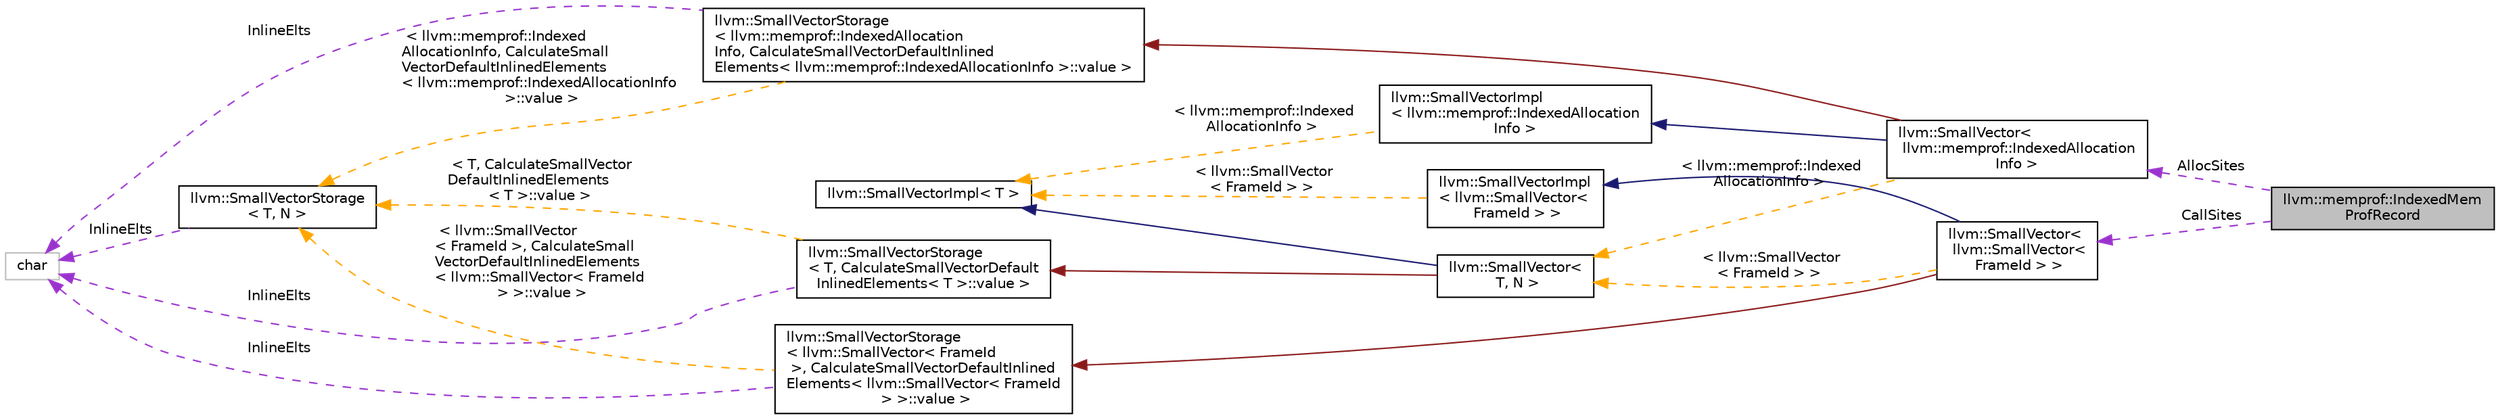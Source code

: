 digraph "llvm::memprof::IndexedMemProfRecord"
{
 // LATEX_PDF_SIZE
  bgcolor="transparent";
  edge [fontname="Helvetica",fontsize="10",labelfontname="Helvetica",labelfontsize="10"];
  node [fontname="Helvetica",fontsize="10",shape=record];
  rankdir="LR";
  Node1 [label="llvm::memprof::IndexedMem\lProfRecord",height=0.2,width=0.4,color="black", fillcolor="grey75", style="filled", fontcolor="black",tooltip=" "];
  Node2 -> Node1 [dir="back",color="darkorchid3",fontsize="10",style="dashed",label=" CallSites" ,fontname="Helvetica"];
  Node2 [label="llvm::SmallVector\<\l llvm::SmallVector\<\l FrameId \> \>",height=0.2,width=0.4,color="black",URL="$classllvm_1_1SmallVector.html",tooltip=" "];
  Node3 -> Node2 [dir="back",color="midnightblue",fontsize="10",style="solid",fontname="Helvetica"];
  Node3 [label="llvm::SmallVectorImpl\l\< llvm::SmallVector\<\l FrameId \> \>",height=0.2,width=0.4,color="black",URL="$classllvm_1_1SmallVectorImpl.html",tooltip=" "];
  Node4 -> Node3 [dir="back",color="orange",fontsize="10",style="dashed",label=" \< llvm::SmallVector\l\< FrameId \> \>" ,fontname="Helvetica"];
  Node4 [label="llvm::SmallVectorImpl\< T \>",height=0.2,width=0.4,color="black",URL="$classllvm_1_1SmallVectorImpl.html",tooltip="This class consists of common code factored out of the SmallVector class to reduce code duplication b..."];
  Node5 -> Node2 [dir="back",color="firebrick4",fontsize="10",style="solid",fontname="Helvetica"];
  Node5 [label="llvm::SmallVectorStorage\l\< llvm::SmallVector\< FrameId\l \>, CalculateSmallVectorDefaultInlined\lElements\< llvm::SmallVector\< FrameId\l \> \>::value \>",height=0.2,width=0.4,color="black",URL="$structllvm_1_1SmallVectorStorage.html",tooltip=" "];
  Node6 -> Node5 [dir="back",color="darkorchid3",fontsize="10",style="dashed",label=" InlineElts" ,fontname="Helvetica"];
  Node6 [label="char",height=0.2,width=0.4,color="grey75",tooltip=" "];
  Node7 -> Node5 [dir="back",color="orange",fontsize="10",style="dashed",label=" \< llvm::SmallVector\l\< FrameId \>, CalculateSmall\lVectorDefaultInlinedElements\l\< llvm::SmallVector\< FrameId\l \> \>::value \>" ,fontname="Helvetica"];
  Node7 [label="llvm::SmallVectorStorage\l\< T, N \>",height=0.2,width=0.4,color="black",URL="$structllvm_1_1SmallVectorStorage.html",tooltip="Storage for the SmallVector elements."];
  Node6 -> Node7 [dir="back",color="darkorchid3",fontsize="10",style="dashed",label=" InlineElts" ,fontname="Helvetica"];
  Node8 -> Node2 [dir="back",color="orange",fontsize="10",style="dashed",label=" \< llvm::SmallVector\l\< FrameId \> \>" ,fontname="Helvetica"];
  Node8 [label="llvm::SmallVector\<\l T, N \>",height=0.2,width=0.4,color="black",URL="$classllvm_1_1SmallVector.html",tooltip="This is a 'vector' (really, a variable-sized array), optimized for the case when the array is small."];
  Node4 -> Node8 [dir="back",color="midnightblue",fontsize="10",style="solid",fontname="Helvetica"];
  Node9 -> Node8 [dir="back",color="firebrick4",fontsize="10",style="solid",fontname="Helvetica"];
  Node9 [label="llvm::SmallVectorStorage\l\< T, CalculateSmallVectorDefault\lInlinedElements\< T \>::value \>",height=0.2,width=0.4,color="black",URL="$structllvm_1_1SmallVectorStorage.html",tooltip=" "];
  Node6 -> Node9 [dir="back",color="darkorchid3",fontsize="10",style="dashed",label=" InlineElts" ,fontname="Helvetica"];
  Node7 -> Node9 [dir="back",color="orange",fontsize="10",style="dashed",label=" \< T, CalculateSmallVector\lDefaultInlinedElements\l\< T \>::value \>" ,fontname="Helvetica"];
  Node10 -> Node1 [dir="back",color="darkorchid3",fontsize="10",style="dashed",label=" AllocSites" ,fontname="Helvetica"];
  Node10 [label="llvm::SmallVector\<\l llvm::memprof::IndexedAllocation\lInfo \>",height=0.2,width=0.4,color="black",URL="$classllvm_1_1SmallVector.html",tooltip=" "];
  Node11 -> Node10 [dir="back",color="midnightblue",fontsize="10",style="solid",fontname="Helvetica"];
  Node11 [label="llvm::SmallVectorImpl\l\< llvm::memprof::IndexedAllocation\lInfo \>",height=0.2,width=0.4,color="black",URL="$classllvm_1_1SmallVectorImpl.html",tooltip=" "];
  Node4 -> Node11 [dir="back",color="orange",fontsize="10",style="dashed",label=" \< llvm::memprof::Indexed\lAllocationInfo \>" ,fontname="Helvetica"];
  Node12 -> Node10 [dir="back",color="firebrick4",fontsize="10",style="solid",fontname="Helvetica"];
  Node12 [label="llvm::SmallVectorStorage\l\< llvm::memprof::IndexedAllocation\lInfo, CalculateSmallVectorDefaultInlined\lElements\< llvm::memprof::IndexedAllocationInfo \>::value \>",height=0.2,width=0.4,color="black",URL="$structllvm_1_1SmallVectorStorage.html",tooltip=" "];
  Node6 -> Node12 [dir="back",color="darkorchid3",fontsize="10",style="dashed",label=" InlineElts" ,fontname="Helvetica"];
  Node7 -> Node12 [dir="back",color="orange",fontsize="10",style="dashed",label=" \< llvm::memprof::Indexed\lAllocationInfo, CalculateSmall\lVectorDefaultInlinedElements\l\< llvm::memprof::IndexedAllocationInfo\l \>::value \>" ,fontname="Helvetica"];
  Node8 -> Node10 [dir="back",color="orange",fontsize="10",style="dashed",label=" \< llvm::memprof::Indexed\lAllocationInfo \>" ,fontname="Helvetica"];
}
